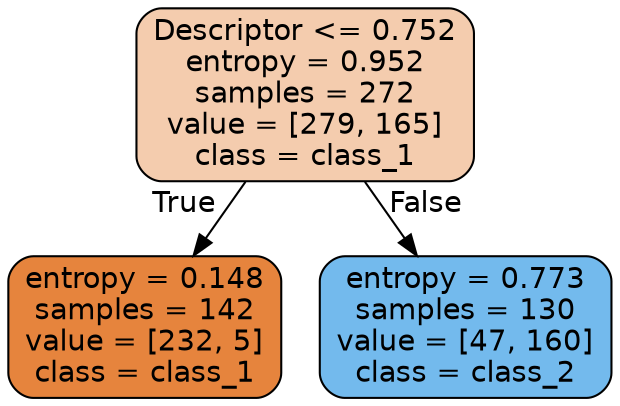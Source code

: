 digraph Tree {
node [shape=box, style="filled, rounded", color="black", fontname="helvetica"] ;
edge [fontname="helvetica"] ;
0 [label="Descriptor <= 0.752\nentropy = 0.952\nsamples = 272\nvalue = [279, 165]\nclass = class_1", fillcolor="#f4ccae"] ;
1 [label="entropy = 0.148\nsamples = 142\nvalue = [232, 5]\nclass = class_1", fillcolor="#e6843d"] ;
0 -> 1 [labeldistance=2.5, labelangle=45, headlabel="True"] ;
2 [label="entropy = 0.773\nsamples = 130\nvalue = [47, 160]\nclass = class_2", fillcolor="#73baed"] ;
0 -> 2 [labeldistance=2.5, labelangle=-45, headlabel="False"] ;
}